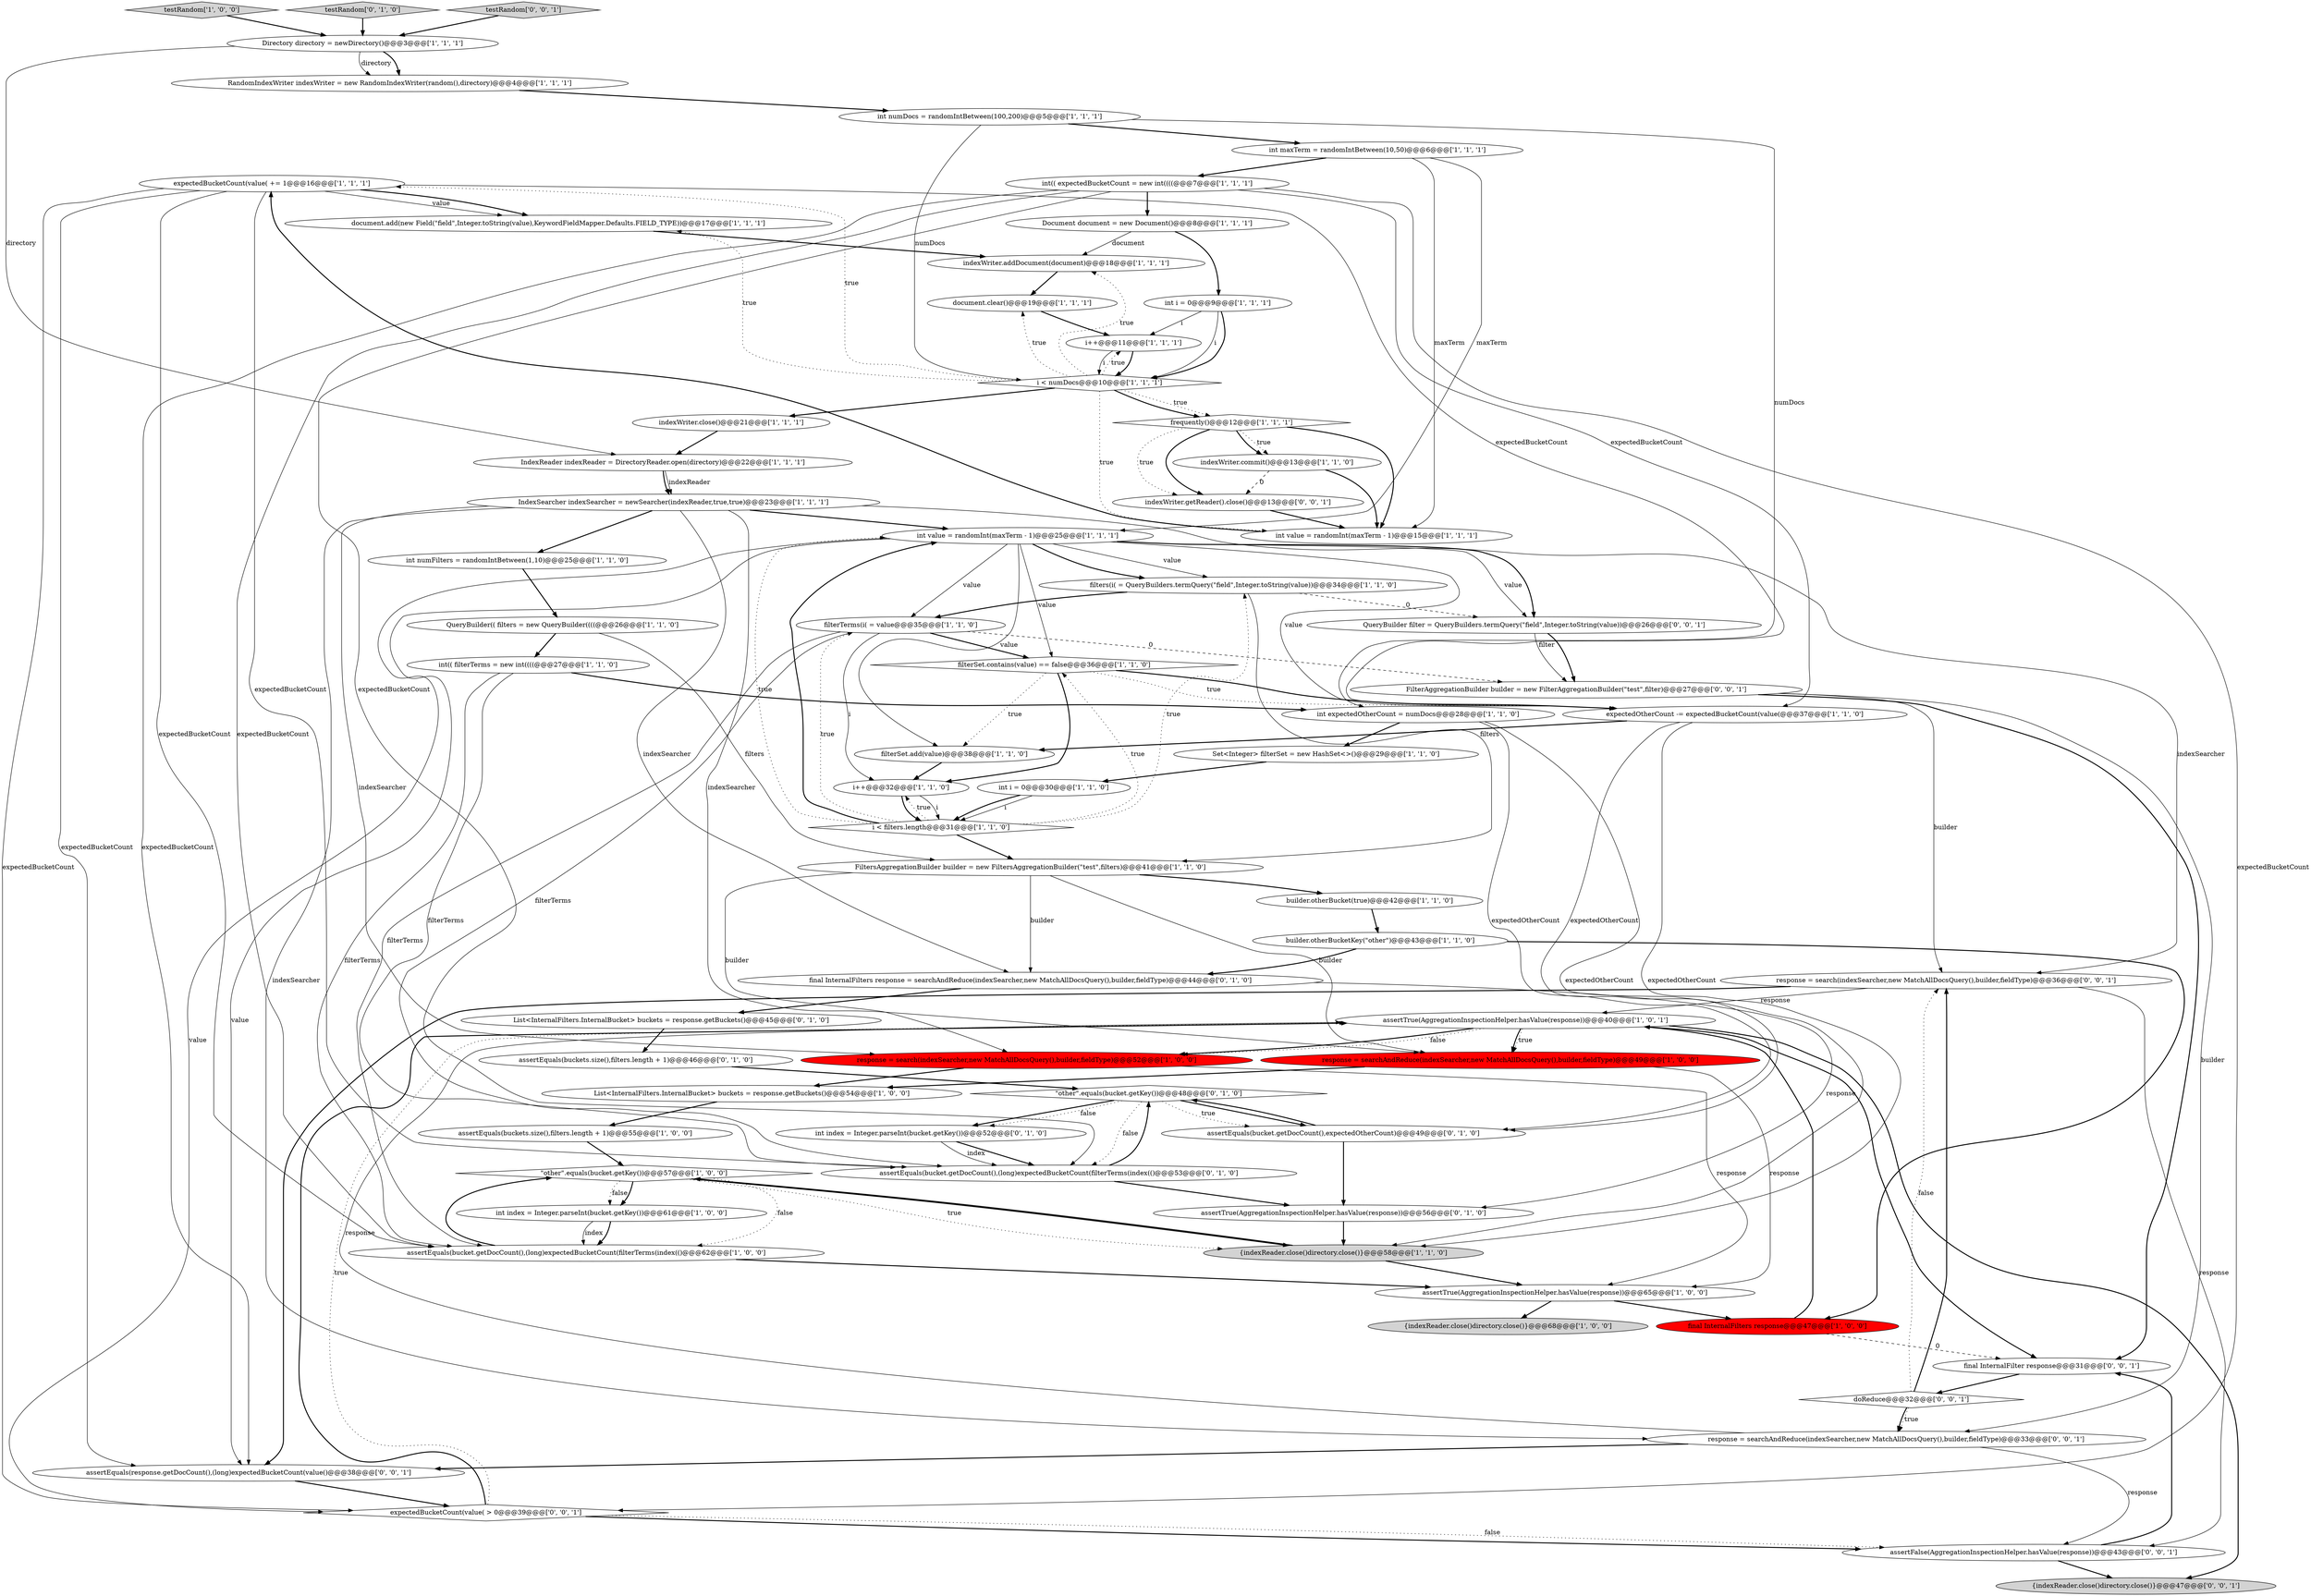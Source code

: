 digraph {
31 [style = filled, label = "int value = randomInt(maxTerm - 1)@@@25@@@['1', '1', '1']", fillcolor = white, shape = ellipse image = "AAA0AAABBB1BBB"];
3 [style = filled, label = "IndexSearcher indexSearcher = newSearcher(indexReader,true,true)@@@23@@@['1', '1', '1']", fillcolor = white, shape = ellipse image = "AAA0AAABBB1BBB"];
5 [style = filled, label = "int(( filterTerms = new int((((@@@27@@@['1', '1', '0']", fillcolor = white, shape = ellipse image = "AAA0AAABBB1BBB"];
11 [style = filled, label = "Set<Integer> filterSet = new HashSet<>()@@@29@@@['1', '1', '0']", fillcolor = white, shape = ellipse image = "AAA0AAABBB1BBB"];
4 [style = filled, label = "indexWriter.addDocument(document)@@@18@@@['1', '1', '1']", fillcolor = white, shape = ellipse image = "AAA0AAABBB1BBB"];
0 [style = filled, label = "Document document = new Document()@@@8@@@['1', '1', '1']", fillcolor = white, shape = ellipse image = "AAA0AAABBB1BBB"];
25 [style = filled, label = "filters(i( = QueryBuilders.termQuery(\"field\",Integer.toString(value))@@@34@@@['1', '1', '0']", fillcolor = white, shape = ellipse image = "AAA0AAABBB1BBB"];
26 [style = filled, label = "response = search(indexSearcher,new MatchAllDocsQuery(),builder,fieldType)@@@52@@@['1', '0', '0']", fillcolor = red, shape = ellipse image = "AAA1AAABBB1BBB"];
40 [style = filled, label = "testRandom['1', '0', '0']", fillcolor = lightgray, shape = diamond image = "AAA0AAABBB1BBB"];
61 [style = filled, label = "response = search(indexSearcher,new MatchAllDocsQuery(),builder,fieldType)@@@36@@@['0', '0', '1']", fillcolor = white, shape = ellipse image = "AAA0AAABBB3BBB"];
27 [style = filled, label = "i++@@@11@@@['1', '1', '1']", fillcolor = white, shape = ellipse image = "AAA0AAABBB1BBB"];
48 [style = filled, label = "assertEquals(buckets.size(),filters.length + 1)@@@55@@@['1', '0', '0']", fillcolor = white, shape = ellipse image = "AAA0AAABBB1BBB"];
62 [style = filled, label = "QueryBuilder filter = QueryBuilders.termQuery(\"field\",Integer.toString(value))@@@26@@@['0', '0', '1']", fillcolor = white, shape = ellipse image = "AAA0AAABBB3BBB"];
8 [style = filled, label = "i < filters.length@@@31@@@['1', '1', '0']", fillcolor = white, shape = diamond image = "AAA0AAABBB1BBB"];
12 [style = filled, label = "filterSet.contains(value) == false@@@36@@@['1', '1', '0']", fillcolor = white, shape = diamond image = "AAA0AAABBB1BBB"];
52 [style = filled, label = "assertTrue(AggregationInspectionHelper.hasValue(response))@@@56@@@['0', '1', '0']", fillcolor = white, shape = ellipse image = "AAA0AAABBB2BBB"];
6 [style = filled, label = "int numFilters = randomIntBetween(1,10)@@@25@@@['1', '1', '0']", fillcolor = white, shape = ellipse image = "AAA0AAABBB1BBB"];
2 [style = filled, label = "IndexReader indexReader = DirectoryReader.open(directory)@@@22@@@['1', '1', '1']", fillcolor = white, shape = ellipse image = "AAA0AAABBB1BBB"];
16 [style = filled, label = "int expectedOtherCount = numDocs@@@28@@@['1', '1', '0']", fillcolor = white, shape = ellipse image = "AAA0AAABBB1BBB"];
10 [style = filled, label = "FiltersAggregationBuilder builder = new FiltersAggregationBuilder(\"test\",filters)@@@41@@@['1', '1', '0']", fillcolor = white, shape = ellipse image = "AAA0AAABBB1BBB"];
34 [style = filled, label = "indexWriter.close()@@@21@@@['1', '1', '1']", fillcolor = white, shape = ellipse image = "AAA0AAABBB1BBB"];
38 [style = filled, label = "int value = randomInt(maxTerm - 1)@@@15@@@['1', '1', '1']", fillcolor = white, shape = ellipse image = "AAA0AAABBB1BBB"];
57 [style = filled, label = "\"other\".equals(bucket.getKey())@@@48@@@['0', '1', '0']", fillcolor = white, shape = diamond image = "AAA0AAABBB2BBB"];
7 [style = filled, label = "i++@@@32@@@['1', '1', '0']", fillcolor = white, shape = ellipse image = "AAA0AAABBB1BBB"];
67 [style = filled, label = "final InternalFilter response@@@31@@@['0', '0', '1']", fillcolor = white, shape = ellipse image = "AAA0AAABBB3BBB"];
35 [style = filled, label = "builder.otherBucket(true)@@@42@@@['1', '1', '0']", fillcolor = white, shape = ellipse image = "AAA0AAABBB1BBB"];
20 [style = filled, label = "int numDocs = randomIntBetween(100,200)@@@5@@@['1', '1', '1']", fillcolor = white, shape = ellipse image = "AAA0AAABBB1BBB"];
50 [style = filled, label = "int index = Integer.parseInt(bucket.getKey())@@@52@@@['0', '1', '0']", fillcolor = white, shape = ellipse image = "AAA0AAABBB2BBB"];
24 [style = filled, label = "{indexReader.close()directory.close()}@@@68@@@['1', '0', '0']", fillcolor = lightgray, shape = ellipse image = "AAA0AAABBB1BBB"];
56 [style = filled, label = "final InternalFilters response = searchAndReduce(indexSearcher,new MatchAllDocsQuery(),builder,fieldType)@@@44@@@['0', '1', '0']", fillcolor = white, shape = ellipse image = "AAA0AAABBB2BBB"];
54 [style = filled, label = "List<InternalFilters.InternalBucket> buckets = response.getBuckets()@@@45@@@['0', '1', '0']", fillcolor = white, shape = ellipse image = "AAA0AAABBB2BBB"];
15 [style = filled, label = "expectedBucketCount(value( += 1@@@16@@@['1', '1', '1']", fillcolor = white, shape = ellipse image = "AAA0AAABBB1BBB"];
1 [style = filled, label = "document.add(new Field(\"field\",Integer.toString(value),KeywordFieldMapper.Defaults.FIELD_TYPE))@@@17@@@['1', '1', '1']", fillcolor = white, shape = ellipse image = "AAA0AAABBB1BBB"];
13 [style = filled, label = "document.clear()@@@19@@@['1', '1', '1']", fillcolor = white, shape = ellipse image = "AAA0AAABBB1BBB"];
30 [style = filled, label = "int index = Integer.parseInt(bucket.getKey())@@@61@@@['1', '0', '0']", fillcolor = white, shape = ellipse image = "AAA0AAABBB1BBB"];
32 [style = filled, label = "QueryBuilder(( filters = new QueryBuilder((((@@@26@@@['1', '1', '0']", fillcolor = white, shape = ellipse image = "AAA0AAABBB1BBB"];
42 [style = filled, label = "final InternalFilters response@@@47@@@['1', '0', '0']", fillcolor = red, shape = ellipse image = "AAA1AAABBB1BBB"];
60 [style = filled, label = "FilterAggregationBuilder builder = new FilterAggregationBuilder(\"test\",filter)@@@27@@@['0', '0', '1']", fillcolor = white, shape = ellipse image = "AAA0AAABBB3BBB"];
63 [style = filled, label = "response = searchAndReduce(indexSearcher,new MatchAllDocsQuery(),builder,fieldType)@@@33@@@['0', '0', '1']", fillcolor = white, shape = ellipse image = "AAA0AAABBB3BBB"];
68 [style = filled, label = "indexWriter.getReader().close()@@@13@@@['0', '0', '1']", fillcolor = white, shape = ellipse image = "AAA0AAABBB3BBB"];
18 [style = filled, label = "int i = 0@@@9@@@['1', '1', '1']", fillcolor = white, shape = ellipse image = "AAA0AAABBB1BBB"];
47 [style = filled, label = "\"other\".equals(bucket.getKey())@@@57@@@['1', '0', '0']", fillcolor = white, shape = diamond image = "AAA0AAABBB1BBB"];
53 [style = filled, label = "testRandom['0', '1', '0']", fillcolor = lightgray, shape = diamond image = "AAA0AAABBB2BBB"];
9 [style = filled, label = "assertEquals(bucket.getDocCount(),(long)expectedBucketCount(filterTerms(index(()@@@62@@@['1', '0', '0']", fillcolor = white, shape = ellipse image = "AAA0AAABBB1BBB"];
44 [style = filled, label = "Directory directory = newDirectory()@@@3@@@['1', '1', '1']", fillcolor = white, shape = ellipse image = "AAA0AAABBB1BBB"];
29 [style = filled, label = "filterTerms(i( = value@@@35@@@['1', '1', '0']", fillcolor = white, shape = ellipse image = "AAA0AAABBB1BBB"];
51 [style = filled, label = "assertEquals(bucket.getDocCount(),expectedOtherCount)@@@49@@@['0', '1', '0']", fillcolor = white, shape = ellipse image = "AAA0AAABBB2BBB"];
23 [style = filled, label = "indexWriter.commit()@@@13@@@['1', '1', '0']", fillcolor = white, shape = ellipse image = "AAA0AAABBB1BBB"];
21 [style = filled, label = "assertTrue(AggregationInspectionHelper.hasValue(response))@@@40@@@['1', '0', '1']", fillcolor = white, shape = ellipse image = "AAA0AAABBB1BBB"];
33 [style = filled, label = "assertTrue(AggregationInspectionHelper.hasValue(response))@@@65@@@['1', '0', '0']", fillcolor = white, shape = ellipse image = "AAA0AAABBB1BBB"];
58 [style = filled, label = "{indexReader.close()directory.close()}@@@47@@@['0', '0', '1']", fillcolor = lightgray, shape = ellipse image = "AAA0AAABBB3BBB"];
22 [style = filled, label = "response = searchAndReduce(indexSearcher,new MatchAllDocsQuery(),builder,fieldType)@@@49@@@['1', '0', '0']", fillcolor = red, shape = ellipse image = "AAA1AAABBB1BBB"];
55 [style = filled, label = "assertEquals(bucket.getDocCount(),(long)expectedBucketCount(filterTerms(index(()@@@53@@@['0', '1', '0']", fillcolor = white, shape = ellipse image = "AAA0AAABBB2BBB"];
46 [style = filled, label = "expectedOtherCount -= expectedBucketCount(value(@@@37@@@['1', '1', '0']", fillcolor = white, shape = ellipse image = "AAA0AAABBB1BBB"];
14 [style = filled, label = "RandomIndexWriter indexWriter = new RandomIndexWriter(random(),directory)@@@4@@@['1', '1', '1']", fillcolor = white, shape = ellipse image = "AAA0AAABBB1BBB"];
36 [style = filled, label = "builder.otherBucketKey(\"other\")@@@43@@@['1', '1', '0']", fillcolor = white, shape = ellipse image = "AAA0AAABBB1BBB"];
43 [style = filled, label = "i < numDocs@@@10@@@['1', '1', '1']", fillcolor = white, shape = diamond image = "AAA0AAABBB1BBB"];
37 [style = filled, label = "int maxTerm = randomIntBetween(10,50)@@@6@@@['1', '1', '1']", fillcolor = white, shape = ellipse image = "AAA0AAABBB1BBB"];
49 [style = filled, label = "assertEquals(buckets.size(),filters.length + 1)@@@46@@@['0', '1', '0']", fillcolor = white, shape = ellipse image = "AAA0AAABBB2BBB"];
64 [style = filled, label = "assertEquals(response.getDocCount(),(long)expectedBucketCount(value()@@@38@@@['0', '0', '1']", fillcolor = white, shape = ellipse image = "AAA0AAABBB3BBB"];
59 [style = filled, label = "testRandom['0', '0', '1']", fillcolor = lightgray, shape = diamond image = "AAA0AAABBB3BBB"];
66 [style = filled, label = "expectedBucketCount(value( > 0@@@39@@@['0', '0', '1']", fillcolor = white, shape = diamond image = "AAA0AAABBB3BBB"];
28 [style = filled, label = "frequently()@@@12@@@['1', '1', '1']", fillcolor = white, shape = diamond image = "AAA0AAABBB1BBB"];
17 [style = filled, label = "{indexReader.close()directory.close()}@@@58@@@['1', '1', '0']", fillcolor = lightgray, shape = ellipse image = "AAA0AAABBB1BBB"];
69 [style = filled, label = "doReduce@@@32@@@['0', '0', '1']", fillcolor = white, shape = diamond image = "AAA0AAABBB3BBB"];
65 [style = filled, label = "assertFalse(AggregationInspectionHelper.hasValue(response))@@@43@@@['0', '0', '1']", fillcolor = white, shape = ellipse image = "AAA0AAABBB3BBB"];
19 [style = filled, label = "int i = 0@@@30@@@['1', '1', '0']", fillcolor = white, shape = ellipse image = "AAA0AAABBB1BBB"];
45 [style = filled, label = "filterSet.add(value)@@@38@@@['1', '1', '0']", fillcolor = white, shape = ellipse image = "AAA0AAABBB1BBB"];
41 [style = filled, label = "List<InternalFilters.InternalBucket> buckets = response.getBuckets()@@@54@@@['1', '0', '0']", fillcolor = white, shape = ellipse image = "AAA0AAABBB1BBB"];
39 [style = filled, label = "int(( expectedBucketCount = new int((((@@@7@@@['1', '1', '1']", fillcolor = white, shape = ellipse image = "AAA0AAABBB1BBB"];
10->26 [style = solid, label="builder"];
8->10 [style = bold, label=""];
65->67 [style = bold, label=""];
47->17 [style = dotted, label="true"];
46->17 [style = solid, label="expectedOtherCount"];
28->38 [style = bold, label=""];
21->58 [style = bold, label=""];
15->1 [style = solid, label="value"];
10->35 [style = bold, label=""];
53->44 [style = bold, label=""];
26->33 [style = solid, label="response"];
29->7 [style = solid, label="i"];
25->29 [style = bold, label=""];
7->8 [style = bold, label=""];
38->15 [style = bold, label=""];
23->68 [style = dashed, label="0"];
57->51 [style = dotted, label="true"];
12->7 [style = bold, label=""];
45->7 [style = bold, label=""];
56->54 [style = bold, label=""];
61->64 [style = bold, label=""];
39->46 [style = solid, label="expectedBucketCount"];
67->69 [style = bold, label=""];
63->21 [style = solid, label="response"];
41->48 [style = bold, label=""];
21->26 [style = bold, label=""];
55->57 [style = bold, label=""];
34->2 [style = bold, label=""];
69->63 [style = dotted, label="true"];
33->42 [style = bold, label=""];
50->55 [style = bold, label=""];
12->46 [style = dotted, label="true"];
20->37 [style = bold, label=""];
9->47 [style = bold, label=""];
19->8 [style = solid, label="i"];
46->51 [style = solid, label="expectedOtherCount"];
21->67 [style = bold, label=""];
3->61 [style = solid, label="indexSearcher"];
42->21 [style = bold, label=""];
3->26 [style = solid, label="indexSearcher"];
61->21 [style = solid, label="response"];
18->43 [style = solid, label="i"];
8->31 [style = dotted, label="true"];
14->20 [style = bold, label=""];
6->32 [style = bold, label=""];
15->64 [style = solid, label="expectedBucketCount"];
1->4 [style = bold, label=""];
15->55 [style = solid, label="expectedBucketCount"];
54->49 [style = bold, label=""];
25->10 [style = solid, label="filters"];
57->51 [style = bold, label=""];
9->33 [style = bold, label=""];
29->9 [style = solid, label="filterTerms"];
15->66 [style = solid, label="expectedBucketCount"];
62->60 [style = bold, label=""];
22->41 [style = bold, label=""];
8->7 [style = dotted, label="true"];
21->26 [style = dotted, label="false"];
21->22 [style = dotted, label="true"];
31->25 [style = solid, label="value"];
43->4 [style = dotted, label="true"];
60->61 [style = solid, label="builder"];
16->51 [style = solid, label="expectedOtherCount"];
66->65 [style = dotted, label="false"];
8->12 [style = dotted, label="true"];
21->22 [style = bold, label=""];
31->12 [style = solid, label="value"];
31->45 [style = solid, label="value"];
60->63 [style = solid, label="builder"];
43->28 [style = dotted, label="true"];
64->66 [style = bold, label=""];
28->23 [style = dotted, label="true"];
29->55 [style = solid, label="filterTerms"];
8->29 [style = dotted, label="true"];
31->46 [style = solid, label="value"];
43->1 [style = dotted, label="true"];
59->44 [style = bold, label=""];
47->9 [style = dotted, label="false"];
43->34 [style = bold, label=""];
22->33 [style = solid, label="response"];
31->62 [style = solid, label="value"];
36->42 [style = bold, label=""];
66->65 [style = bold, label=""];
43->38 [style = dotted, label="true"];
8->25 [style = dotted, label="true"];
39->64 [style = solid, label="expectedBucketCount"];
5->9 [style = solid, label="filterTerms"];
31->25 [style = bold, label=""];
27->43 [style = bold, label=""];
28->68 [style = dotted, label="true"];
8->31 [style = bold, label=""];
50->55 [style = solid, label="index"];
2->3 [style = bold, label=""];
31->66 [style = solid, label="value"];
4->13 [style = bold, label=""];
10->56 [style = solid, label="builder"];
62->60 [style = solid, label="filter"];
3->6 [style = bold, label=""];
39->55 [style = solid, label="expectedBucketCount"];
30->9 [style = bold, label=""];
51->52 [style = bold, label=""];
44->14 [style = bold, label=""];
15->46 [style = solid, label="expectedBucketCount"];
42->67 [style = dashed, label="0"];
43->27 [style = dotted, label="true"];
15->9 [style = solid, label="expectedBucketCount"];
47->30 [style = dotted, label="false"];
25->62 [style = dashed, label="0"];
5->16 [style = bold, label=""];
26->41 [style = bold, label=""];
13->27 [style = bold, label=""];
20->16 [style = solid, label="numDocs"];
12->46 [style = bold, label=""];
31->64 [style = solid, label="value"];
28->23 [style = bold, label=""];
33->24 [style = bold, label=""];
63->65 [style = solid, label="response"];
66->21 [style = bold, label=""];
31->29 [style = solid, label="value"];
0->18 [style = bold, label=""];
27->43 [style = solid, label="i"];
37->38 [style = solid, label="maxTerm"];
51->57 [style = bold, label=""];
55->52 [style = bold, label=""];
7->8 [style = solid, label="i"];
20->43 [style = solid, label="numDocs"];
3->63 [style = solid, label="indexSearcher"];
37->39 [style = bold, label=""];
40->44 [style = bold, label=""];
15->1 [style = bold, label=""];
32->5 [style = bold, label=""];
36->56 [style = bold, label=""];
2->3 [style = solid, label="indexReader"];
16->11 [style = bold, label=""];
57->55 [style = dotted, label="false"];
3->56 [style = solid, label="indexSearcher"];
57->50 [style = bold, label=""];
3->31 [style = bold, label=""];
63->64 [style = bold, label=""];
43->15 [style = dotted, label="true"];
17->47 [style = bold, label=""];
28->68 [style = bold, label=""];
18->27 [style = solid, label="i"];
17->33 [style = bold, label=""];
43->13 [style = dotted, label="true"];
11->19 [style = bold, label=""];
68->38 [style = bold, label=""];
39->9 [style = solid, label="expectedBucketCount"];
44->2 [style = solid, label="directory"];
52->17 [style = bold, label=""];
19->8 [style = bold, label=""];
69->61 [style = bold, label=""];
43->28 [style = bold, label=""];
32->10 [style = solid, label="filters"];
47->30 [style = bold, label=""];
0->4 [style = solid, label="document"];
60->67 [style = bold, label=""];
37->31 [style = solid, label="maxTerm"];
29->12 [style = bold, label=""];
39->0 [style = bold, label=""];
65->58 [style = bold, label=""];
57->50 [style = dotted, label="false"];
66->21 [style = dotted, label="true"];
18->43 [style = bold, label=""];
12->45 [style = dotted, label="true"];
48->47 [style = bold, label=""];
5->55 [style = solid, label="filterTerms"];
23->38 [style = bold, label=""];
3->22 [style = solid, label="indexSearcher"];
56->52 [style = solid, label="response"];
69->61 [style = dotted, label="false"];
46->45 [style = bold, label=""];
39->66 [style = solid, label="expectedBucketCount"];
16->17 [style = solid, label="expectedOtherCount"];
35->36 [style = bold, label=""];
47->17 [style = bold, label=""];
44->14 [style = solid, label="directory"];
49->57 [style = bold, label=""];
31->62 [style = bold, label=""];
29->60 [style = dashed, label="0"];
30->9 [style = solid, label="index"];
69->63 [style = bold, label=""];
10->22 [style = solid, label="builder"];
61->65 [style = solid, label="response"];
}
